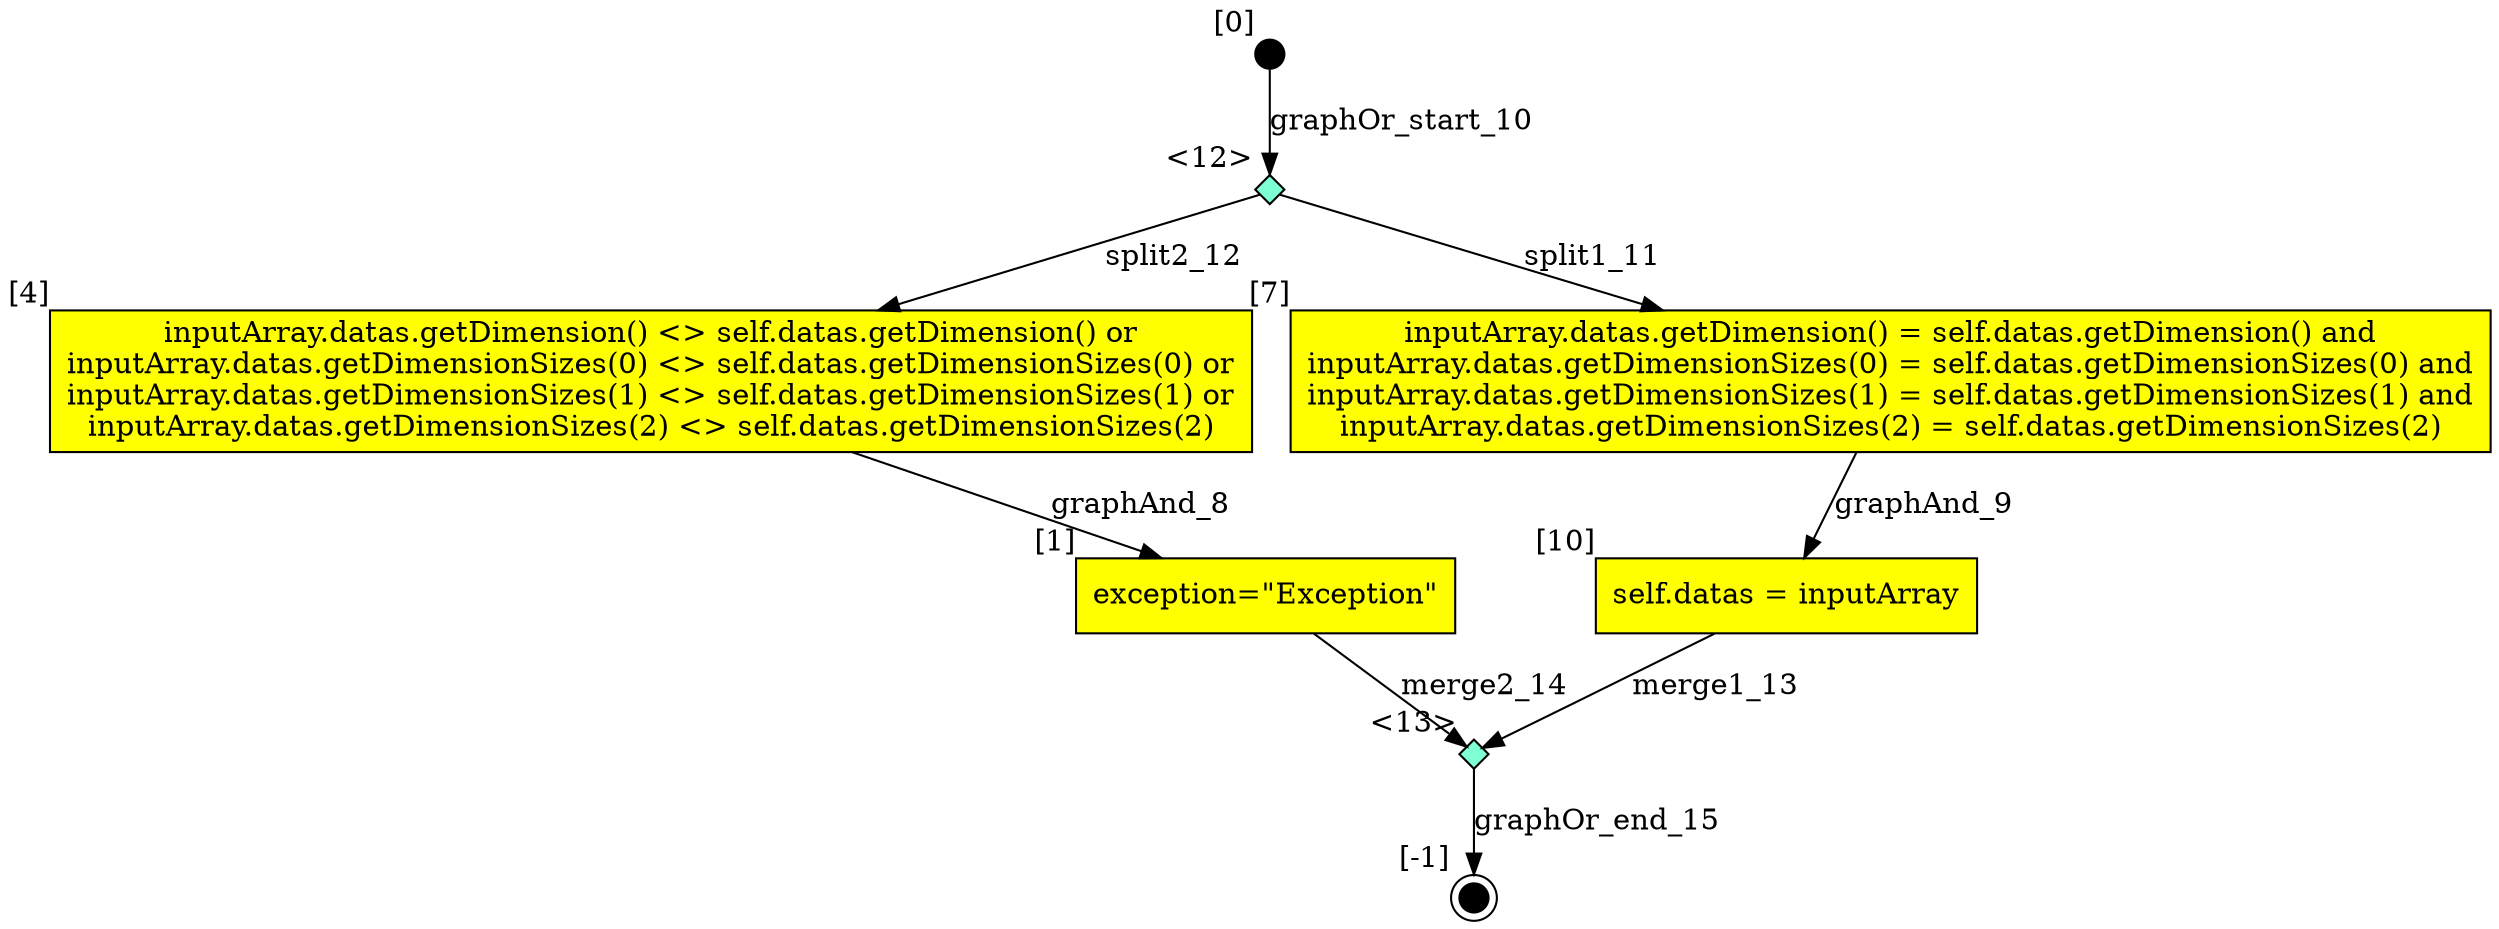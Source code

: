 digraph CLG {
  1 [shape="box", label="exception=\"Exception\"", style=filled, fillcolor=yellow, xlabel="[1]"];
  2 [style=filled, fillcolor=black, shape="doublecircle", label="", fixedsize=true, width=.2, height=.2, xlabel="[-1]"];
  4 [shape="box", label="inputArray.datas.getDimension() <> self.datas.getDimension() or
inputArray.datas.getDimensionSizes(0) <> self.datas.getDimensionSizes(0) or
inputArray.datas.getDimensionSizes(1) <> self.datas.getDimensionSizes(1) or
inputArray.datas.getDimensionSizes(2) <> self.datas.getDimensionSizes(2)
", style=filled, fillcolor=yellow, xlabel="[4]"];
  6 [style=filled, fillcolor=black, shape="circle", label="", fixedsize=true, width=.2, height=.2, xlabel="[0]"];
  7 [shape="box", label="inputArray.datas.getDimension() = self.datas.getDimension() and
inputArray.datas.getDimensionSizes(0) = self.datas.getDimensionSizes(0) and
inputArray.datas.getDimensionSizes(1) = self.datas.getDimensionSizes(1) and
inputArray.datas.getDimensionSizes(2) = self.datas.getDimensionSizes(2)
", style=filled, fillcolor=yellow, xlabel="[7]"];
  10 [shape="box", label="self.datas = inputArray", style=filled, fillcolor=yellow, xlabel="[10]"];
  12 [shape="diamond", label="", xlabel="<12>", style=filled, fillcolor=aquamarine, fixedsize=true, width=.2, height=.2];
  13 [shape="diamond", label="", xlabel="<13>", style=filled, fillcolor=aquamarine, fixedsize=true, width=.2, height=.2];
  4 -> 1[label="graphAnd_8"];
  7 -> 10[label="graphAnd_9"];
  6 -> 12[label="graphOr_start_10"];
  12 -> 7[label="split1_11"];
  12 -> 4[label="split2_12"];
  10 -> 13[label="merge1_13"];
  1 -> 13[label="merge2_14"];
  13 -> 2[label="graphOr_end_15"];
}
